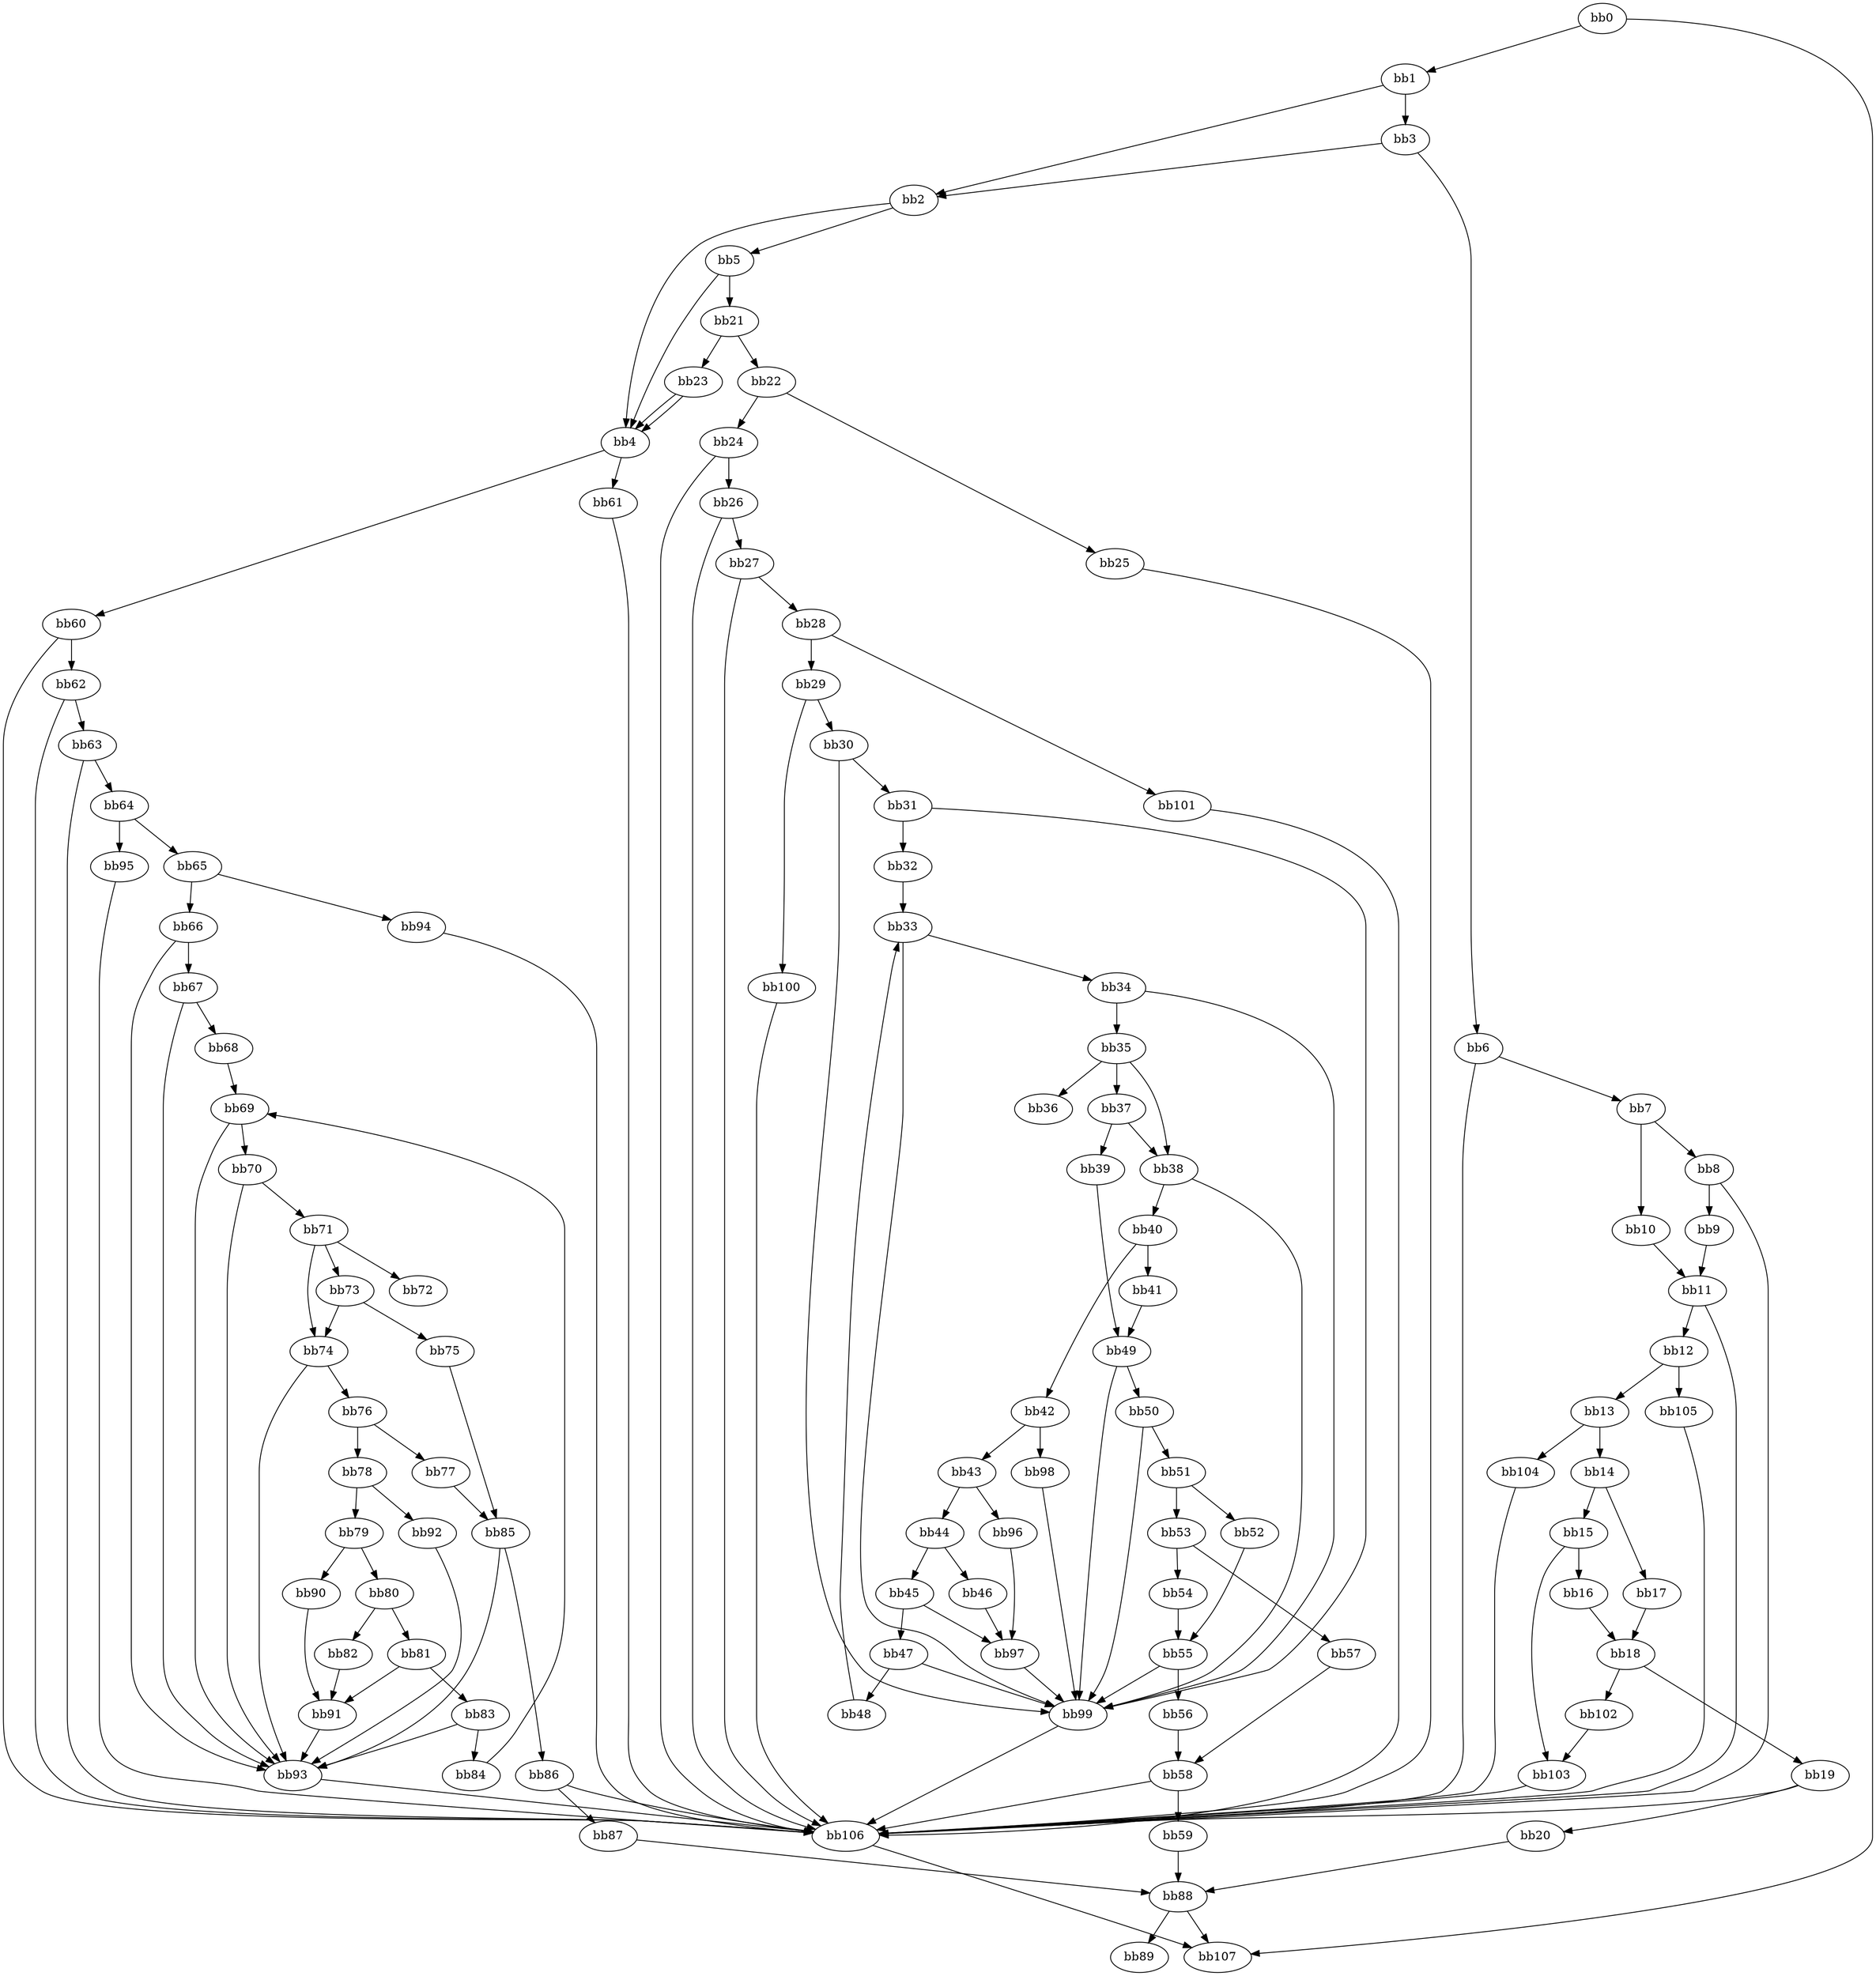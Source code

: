 digraph {
    0 [ label = "bb0\l" ]
    1 [ label = "bb1\l" ]
    2 [ label = "bb2\l" ]
    3 [ label = "bb3\l" ]
    4 [ label = "bb4\l" ]
    5 [ label = "bb5\l" ]
    6 [ label = "bb6\l" ]
    7 [ label = "bb7\l" ]
    8 [ label = "bb8\l" ]
    9 [ label = "bb9\l" ]
    10 [ label = "bb10\l" ]
    11 [ label = "bb11\l" ]
    12 [ label = "bb12\l" ]
    13 [ label = "bb13\l" ]
    14 [ label = "bb14\l" ]
    15 [ label = "bb15\l" ]
    16 [ label = "bb16\l" ]
    17 [ label = "bb17\l" ]
    18 [ label = "bb18\l" ]
    19 [ label = "bb19\l" ]
    20 [ label = "bb20\l" ]
    21 [ label = "bb21\l" ]
    22 [ label = "bb22\l" ]
    23 [ label = "bb23\l" ]
    24 [ label = "bb24\l" ]
    25 [ label = "bb25\l" ]
    26 [ label = "bb26\l" ]
    27 [ label = "bb27\l" ]
    28 [ label = "bb28\l" ]
    29 [ label = "bb29\l" ]
    30 [ label = "bb30\l" ]
    31 [ label = "bb31\l" ]
    32 [ label = "bb32\l" ]
    33 [ label = "bb33\l" ]
    34 [ label = "bb34\l" ]
    35 [ label = "bb35\l" ]
    36 [ label = "bb36\l" ]
    37 [ label = "bb37\l" ]
    38 [ label = "bb38\l" ]
    39 [ label = "bb39\l" ]
    40 [ label = "bb40\l" ]
    41 [ label = "bb41\l" ]
    42 [ label = "bb42\l" ]
    43 [ label = "bb43\l" ]
    44 [ label = "bb44\l" ]
    45 [ label = "bb45\l" ]
    46 [ label = "bb46\l" ]
    47 [ label = "bb47\l" ]
    48 [ label = "bb48\l" ]
    49 [ label = "bb49\l" ]
    50 [ label = "bb50\l" ]
    51 [ label = "bb51\l" ]
    52 [ label = "bb52\l" ]
    53 [ label = "bb53\l" ]
    54 [ label = "bb54\l" ]
    55 [ label = "bb55\l" ]
    56 [ label = "bb56\l" ]
    57 [ label = "bb57\l" ]
    58 [ label = "bb58\l" ]
    59 [ label = "bb59\l" ]
    60 [ label = "bb60\l" ]
    61 [ label = "bb61\l" ]
    62 [ label = "bb62\l" ]
    63 [ label = "bb63\l" ]
    64 [ label = "bb64\l" ]
    65 [ label = "bb65\l" ]
    66 [ label = "bb66\l" ]
    67 [ label = "bb67\l" ]
    68 [ label = "bb68\l" ]
    69 [ label = "bb69\l" ]
    70 [ label = "bb70\l" ]
    71 [ label = "bb71\l" ]
    72 [ label = "bb72\l" ]
    73 [ label = "bb73\l" ]
    74 [ label = "bb74\l" ]
    75 [ label = "bb75\l" ]
    76 [ label = "bb76\l" ]
    77 [ label = "bb77\l" ]
    78 [ label = "bb78\l" ]
    79 [ label = "bb79\l" ]
    80 [ label = "bb80\l" ]
    81 [ label = "bb81\l" ]
    82 [ label = "bb82\l" ]
    83 [ label = "bb83\l" ]
    84 [ label = "bb84\l" ]
    85 [ label = "bb85\l" ]
    86 [ label = "bb86\l" ]
    87 [ label = "bb87\l" ]
    88 [ label = "bb88\l" ]
    89 [ label = "bb89\l" ]
    90 [ label = "bb90\l" ]
    91 [ label = "bb91\l" ]
    92 [ label = "bb92\l" ]
    93 [ label = "bb93\l" ]
    94 [ label = "bb94\l" ]
    95 [ label = "bb95\l" ]
    96 [ label = "bb96\l" ]
    97 [ label = "bb97\l" ]
    98 [ label = "bb98\l" ]
    99 [ label = "bb99\l" ]
    100 [ label = "bb100\l" ]
    101 [ label = "bb101\l" ]
    102 [ label = "bb102\l" ]
    103 [ label = "bb103\l" ]
    104 [ label = "bb104\l" ]
    105 [ label = "bb105\l" ]
    106 [ label = "bb106\l" ]
    107 [ label = "bb107\l" ]
    0 -> 1 [ ]
    0 -> 107 [ ]
    1 -> 2 [ ]
    1 -> 3 [ ]
    2 -> 4 [ ]
    2 -> 5 [ ]
    3 -> 2 [ ]
    3 -> 6 [ ]
    4 -> 60 [ ]
    4 -> 61 [ ]
    5 -> 4 [ ]
    5 -> 21 [ ]
    6 -> 7 [ ]
    6 -> 106 [ ]
    7 -> 8 [ ]
    7 -> 10 [ ]
    8 -> 9 [ ]
    8 -> 106 [ ]
    9 -> 11 [ ]
    10 -> 11 [ ]
    11 -> 12 [ ]
    11 -> 106 [ ]
    12 -> 13 [ ]
    12 -> 105 [ ]
    13 -> 14 [ ]
    13 -> 104 [ ]
    14 -> 15 [ ]
    14 -> 17 [ ]
    15 -> 16 [ ]
    15 -> 103 [ ]
    16 -> 18 [ ]
    17 -> 18 [ ]
    18 -> 19 [ ]
    18 -> 102 [ ]
    19 -> 20 [ ]
    19 -> 106 [ ]
    20 -> 88 [ ]
    21 -> 22 [ ]
    21 -> 23 [ ]
    22 -> 24 [ ]
    22 -> 25 [ ]
    23 -> 4 [ ]
    23 -> 4 [ ]
    24 -> 26 [ ]
    24 -> 106 [ ]
    25 -> 106 [ ]
    26 -> 27 [ ]
    26 -> 106 [ ]
    27 -> 28 [ ]
    27 -> 106 [ ]
    28 -> 29 [ ]
    28 -> 101 [ ]
    29 -> 30 [ ]
    29 -> 100 [ ]
    30 -> 31 [ ]
    30 -> 99 [ ]
    31 -> 32 [ ]
    31 -> 99 [ ]
    32 -> 33 [ ]
    33 -> 34 [ ]
    33 -> 99 [ ]
    34 -> 35 [ ]
    34 -> 99 [ ]
    35 -> 36 [ ]
    35 -> 37 [ ]
    35 -> 38 [ ]
    37 -> 38 [ ]
    37 -> 39 [ ]
    38 -> 40 [ ]
    38 -> 99 [ ]
    39 -> 49 [ ]
    40 -> 41 [ ]
    40 -> 42 [ ]
    41 -> 49 [ ]
    42 -> 43 [ ]
    42 -> 98 [ ]
    43 -> 44 [ ]
    43 -> 96 [ ]
    44 -> 45 [ ]
    44 -> 46 [ ]
    45 -> 47 [ ]
    45 -> 97 [ ]
    46 -> 97 [ ]
    47 -> 48 [ ]
    47 -> 99 [ ]
    48 -> 33 [ ]
    49 -> 50 [ ]
    49 -> 99 [ ]
    50 -> 51 [ ]
    50 -> 99 [ ]
    51 -> 52 [ ]
    51 -> 53 [ ]
    52 -> 55 [ ]
    53 -> 54 [ ]
    53 -> 57 [ ]
    54 -> 55 [ ]
    55 -> 56 [ ]
    55 -> 99 [ ]
    56 -> 58 [ ]
    57 -> 58 [ ]
    58 -> 59 [ ]
    58 -> 106 [ ]
    59 -> 88 [ ]
    60 -> 62 [ ]
    60 -> 106 [ ]
    61 -> 106 [ ]
    62 -> 63 [ ]
    62 -> 106 [ ]
    63 -> 64 [ ]
    63 -> 106 [ ]
    64 -> 65 [ ]
    64 -> 95 [ ]
    65 -> 66 [ ]
    65 -> 94 [ ]
    66 -> 67 [ ]
    66 -> 93 [ ]
    67 -> 68 [ ]
    67 -> 93 [ ]
    68 -> 69 [ ]
    69 -> 70 [ ]
    69 -> 93 [ ]
    70 -> 71 [ ]
    70 -> 93 [ ]
    71 -> 72 [ ]
    71 -> 73 [ ]
    71 -> 74 [ ]
    73 -> 74 [ ]
    73 -> 75 [ ]
    74 -> 76 [ ]
    74 -> 93 [ ]
    75 -> 85 [ ]
    76 -> 77 [ ]
    76 -> 78 [ ]
    77 -> 85 [ ]
    78 -> 79 [ ]
    78 -> 92 [ ]
    79 -> 80 [ ]
    79 -> 90 [ ]
    80 -> 81 [ ]
    80 -> 82 [ ]
    81 -> 83 [ ]
    81 -> 91 [ ]
    82 -> 91 [ ]
    83 -> 84 [ ]
    83 -> 93 [ ]
    84 -> 69 [ ]
    85 -> 86 [ ]
    85 -> 93 [ ]
    86 -> 87 [ ]
    86 -> 106 [ ]
    87 -> 88 [ ]
    88 -> 89 [ ]
    88 -> 107 [ ]
    90 -> 91 [ ]
    91 -> 93 [ ]
    92 -> 93 [ ]
    93 -> 106 [ ]
    94 -> 106 [ ]
    95 -> 106 [ ]
    96 -> 97 [ ]
    97 -> 99 [ ]
    98 -> 99 [ ]
    99 -> 106 [ ]
    100 -> 106 [ ]
    101 -> 106 [ ]
    102 -> 103 [ ]
    103 -> 106 [ ]
    104 -> 106 [ ]
    105 -> 106 [ ]
    106 -> 107 [ ]
}

